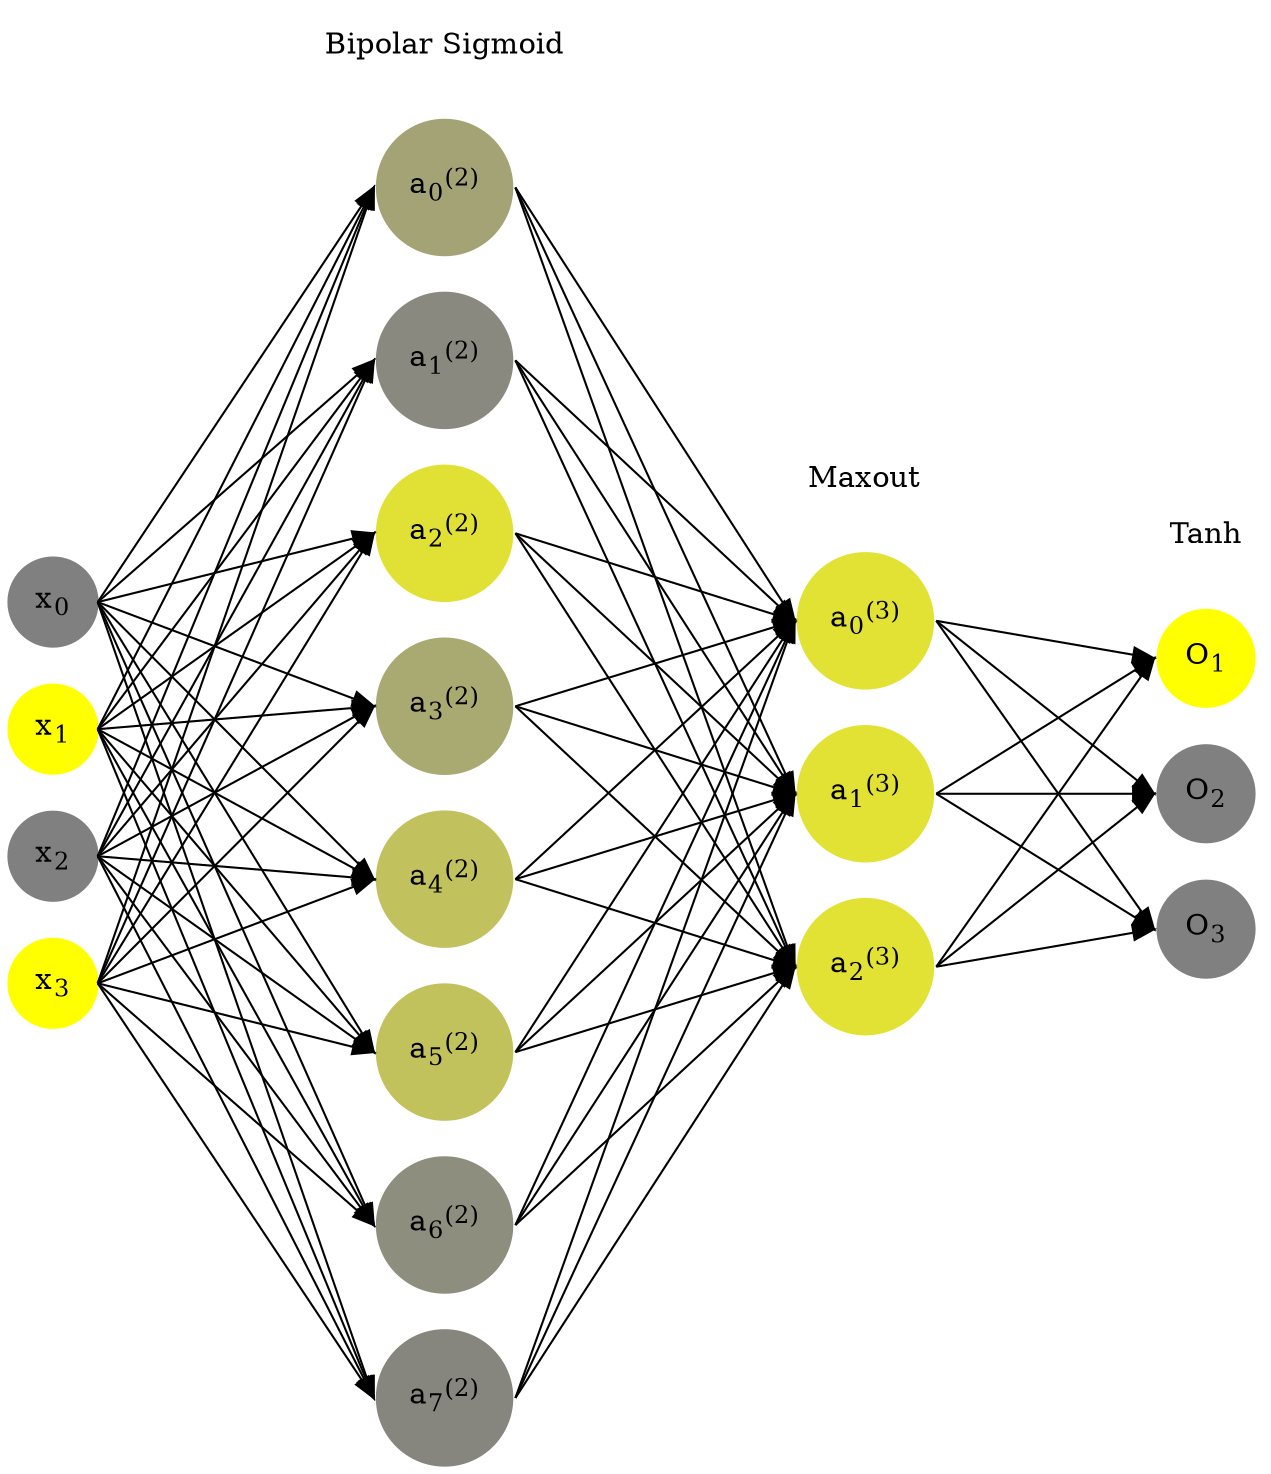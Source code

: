 digraph G {
	rankdir = LR;
	splines=false;
	edge[style=invis];
	ranksep= 1.4;
	{
	node [shape=circle, color="0.1667, 0.0, 0.5", style=filled, fillcolor="0.1667, 0.0, 0.5"];
	x0 [label=<x<sub>0</sub>>];
	}
	{
	node [shape=circle, color="0.1667, 1.0, 1.0", style=filled, fillcolor="0.1667, 1.0, 1.0"];
	x1 [label=<x<sub>1</sub>>];
	}
	{
	node [shape=circle, color="0.1667, 0.0, 0.5", style=filled, fillcolor="0.1667, 0.0, 0.5"];
	x2 [label=<x<sub>2</sub>>];
	}
	{
	node [shape=circle, color="0.1667, 1.0, 1.0", style=filled, fillcolor="0.1667, 1.0, 1.0"];
	x3 [label=<x<sub>3</sub>>];
	}
	{
	node [shape=circle, color="0.1667, 0.277030, 0.638515", style=filled, fillcolor="0.1667, 0.277030, 0.638515"];
	a02 [label=<a<sub>0</sub><sup>(2)</sup>>];
	}
	{
	node [shape=circle, color="0.1667, 0.073823, 0.536911", style=filled, fillcolor="0.1667, 0.073823, 0.536911"];
	a12 [label=<a<sub>1</sub><sup>(2)</sup>>];
	}
	{
	node [shape=circle, color="0.1667, 0.764838, 0.882419", style=filled, fillcolor="0.1667, 0.764838, 0.882419"];
	a22 [label=<a<sub>2</sub><sup>(2)</sup>>];
	}
	{
	node [shape=circle, color="0.1667, 0.323516, 0.661758", style=filled, fillcolor="0.1667, 0.323516, 0.661758"];
	a32 [label=<a<sub>3</sub><sup>(2)</sup>>];
	}
	{
	node [shape=circle, color="0.1667, 0.511489, 0.755745", style=filled, fillcolor="0.1667, 0.511489, 0.755745"];
	a42 [label=<a<sub>4</sub><sup>(2)</sup>>];
	}
	{
	node [shape=circle, color="0.1667, 0.523173, 0.761586", style=filled, fillcolor="0.1667, 0.523173, 0.761586"];
	a52 [label=<a<sub>5</sub><sup>(2)</sup>>];
	}
	{
	node [shape=circle, color="0.1667, 0.109709, 0.554854", style=filled, fillcolor="0.1667, 0.109709, 0.554854"];
	a62 [label=<a<sub>6</sub><sup>(2)</sup>>];
	}
	{
	node [shape=circle, color="0.1667, 0.048745, 0.524373", style=filled, fillcolor="0.1667, 0.048745, 0.524373"];
	a72 [label=<a<sub>7</sub><sup>(2)</sup>>];
	}
	{
	node [shape=circle, color="0.1667, 0.769801, 0.884901", style=filled, fillcolor="0.1667, 0.769801, 0.884901"];
	a03 [label=<a<sub>0</sub><sup>(3)</sup>>];
	}
	{
	node [shape=circle, color="0.1667, 0.769801, 0.884901", style=filled, fillcolor="0.1667, 0.769801, 0.884901"];
	a13 [label=<a<sub>1</sub><sup>(3)</sup>>];
	}
	{
	node [shape=circle, color="0.1667, 0.769801, 0.884901", style=filled, fillcolor="0.1667, 0.769801, 0.884901"];
	a23 [label=<a<sub>2</sub><sup>(3)</sup>>];
	}
	{
	node [shape=circle, color="0.1667, 1.0, 1.0", style=filled, fillcolor="0.1667, 1.0, 1.0"];
	O1 [label=<O<sub>1</sub>>];
	}
	{
	node [shape=circle, color="0.1667, 0.0, 0.5", style=filled, fillcolor="0.1667, 0.0, 0.5"];
	O2 [label=<O<sub>2</sub>>];
	}
	{
	node [shape=circle, color="0.1667, 0.0, 0.5", style=filled, fillcolor="0.1667, 0.0, 0.5"];
	O3 [label=<O<sub>3</sub>>];
	}
	{
	rank=same;
	x0->x1->x2->x3;
	}
	{
	rank=same;
	a02->a12->a22->a32->a42->a52->a62->a72;
	}
	{
	rank=same;
	a03->a13->a23;
	}
	{
	rank=same;
	O1->O2->O3;
	}
	l1 [shape=plaintext,label="Bipolar Sigmoid"];
	l1->a02;
	{rank=same; l1;a02};
	l2 [shape=plaintext,label="Maxout"];
	l2->a03;
	{rank=same; l2;a03};
	l3 [shape=plaintext,label="Tanh"];
	l3->O1;
	{rank=same; l3;O1};
edge[style=solid, tailport=e, headport=w];
	{x0;x1;x2;x3} -> {a02;a12;a22;a32;a42;a52;a62;a72};
	{a02;a12;a22;a32;a42;a52;a62;a72} -> {a03;a13;a23};
	{a03;a13;a23} -> {O1,O2,O3};
}